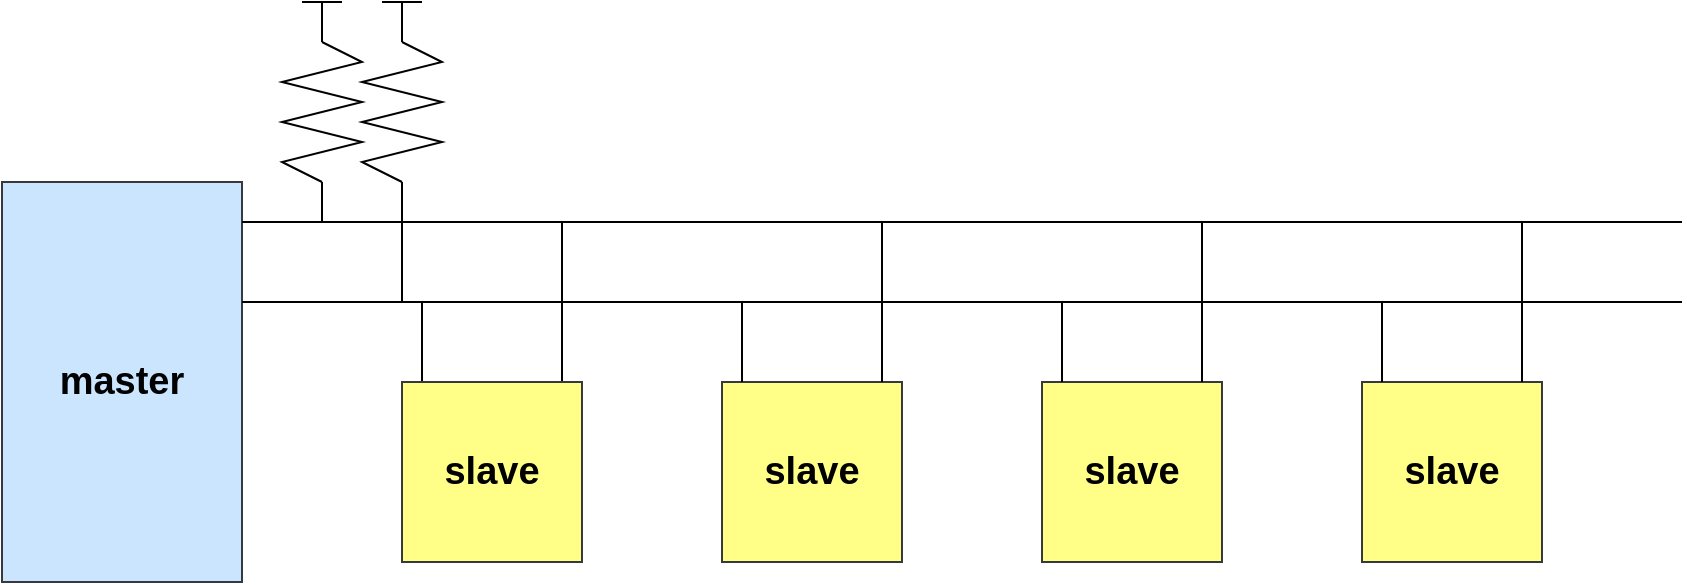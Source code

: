 <mxfile version="26.2.15">
  <diagram name="페이지-1" id="JpDxuPcupZUE0C_uZybA">
    <mxGraphModel dx="1090" dy="825" grid="1" gridSize="10" guides="1" tooltips="1" connect="1" arrows="1" fold="1" page="1" pageScale="1" pageWidth="1169" pageHeight="827" math="0" shadow="0">
      <root>
        <mxCell id="0" />
        <mxCell id="1" parent="0" />
        <mxCell id="MuzUKZ14kpq1M0nQAfaq-3" value="master" style="rounded=0;whiteSpace=wrap;html=1;fontSize=19;fontStyle=1;points=[[0,0,0,0,0],[0,0.25,0,0,0],[0,0.5,0,0,0],[0,0.75,0,0,0],[0,1,0,0,0],[0.25,0,0,0,0],[0.25,1,0,0,0],[0.5,0,0,0,0],[0.5,1,0,0,0],[0.75,0,0,0,0],[0.75,1,0,0,0],[1,0,0,0,0],[1,0.1,0,0,0],[1,0.3,0,0,0],[1,0.75,0,0,0],[1,1,0,0,0]];fillColor=#cce5ff;strokeColor=#36393d;" parent="1" vertex="1">
          <mxGeometry x="80" y="240" width="120" height="200" as="geometry" />
        </mxCell>
        <mxCell id="MuzUKZ14kpq1M0nQAfaq-6" value="slave" style="rounded=0;whiteSpace=wrap;html=1;fontSize=19;fontStyle=1;fillColor=#ffff88;strokeColor=#36393d;" parent="1" vertex="1">
          <mxGeometry x="440" y="340" width="90" height="90" as="geometry" />
        </mxCell>
        <mxCell id="MuzUKZ14kpq1M0nQAfaq-9" value="" style="endArrow=none;html=1;rounded=0;exitX=1;exitY=0.1;exitDx=0;exitDy=0;exitPerimeter=0;" parent="1" source="MuzUKZ14kpq1M0nQAfaq-3" edge="1">
          <mxGeometry width="50" height="50" relative="1" as="geometry">
            <mxPoint x="270" y="260" as="sourcePoint" />
            <mxPoint x="920" y="260" as="targetPoint" />
          </mxGeometry>
        </mxCell>
        <mxCell id="MuzUKZ14kpq1M0nQAfaq-10" value="" style="endArrow=none;html=1;rounded=0;exitX=1;exitY=0.3;exitDx=0;exitDy=0;exitPerimeter=0;" parent="1" source="MuzUKZ14kpq1M0nQAfaq-3" edge="1">
          <mxGeometry width="50" height="50" relative="1" as="geometry">
            <mxPoint x="210" y="270" as="sourcePoint" />
            <mxPoint x="920" y="300" as="targetPoint" />
          </mxGeometry>
        </mxCell>
        <mxCell id="MuzUKZ14kpq1M0nQAfaq-13" value="" style="endArrow=none;html=1;rounded=0;" parent="1" edge="1">
          <mxGeometry width="50" height="50" relative="1" as="geometry">
            <mxPoint x="240" y="260" as="sourcePoint" />
            <mxPoint x="240" y="240" as="targetPoint" />
          </mxGeometry>
        </mxCell>
        <mxCell id="MuzUKZ14kpq1M0nQAfaq-14" value="" style="endArrow=none;html=1;rounded=0;" parent="1" edge="1">
          <mxGeometry width="50" height="50" relative="1" as="geometry">
            <mxPoint x="280" y="300" as="sourcePoint" />
            <mxPoint x="280" y="240" as="targetPoint" />
          </mxGeometry>
        </mxCell>
        <mxCell id="MuzUKZ14kpq1M0nQAfaq-16" value="" style="edgeStyle=none;orthogonalLoop=1;jettySize=auto;html=1;rounded=0;endArrow=none;startFill=0;" parent="1" edge="1">
          <mxGeometry width="80" relative="1" as="geometry">
            <mxPoint x="240" y="170" as="sourcePoint" />
            <mxPoint x="240" y="240" as="targetPoint" />
            <Array as="points">
              <mxPoint x="260" y="180" />
              <mxPoint x="220" y="190" />
              <mxPoint x="260" y="200" />
              <mxPoint x="220" y="210" />
              <mxPoint x="260" y="220" />
              <mxPoint x="220" y="230" />
            </Array>
          </mxGeometry>
        </mxCell>
        <mxCell id="MuzUKZ14kpq1M0nQAfaq-17" value="" style="edgeStyle=none;orthogonalLoop=1;jettySize=auto;html=1;rounded=0;endArrow=none;startFill=0;" parent="1" edge="1">
          <mxGeometry width="80" relative="1" as="geometry">
            <mxPoint x="280" y="170" as="sourcePoint" />
            <mxPoint x="280" y="240" as="targetPoint" />
            <Array as="points">
              <mxPoint x="300" y="180" />
              <mxPoint x="260" y="190" />
              <mxPoint x="300" y="200" />
              <mxPoint x="260" y="210" />
              <mxPoint x="300" y="220" />
              <mxPoint x="260" y="230" />
            </Array>
          </mxGeometry>
        </mxCell>
        <mxCell id="MuzUKZ14kpq1M0nQAfaq-18" value="" style="endArrow=none;html=1;rounded=0;" parent="1" edge="1">
          <mxGeometry width="50" height="50" relative="1" as="geometry">
            <mxPoint x="240" y="170" as="sourcePoint" />
            <mxPoint x="240" y="150" as="targetPoint" />
          </mxGeometry>
        </mxCell>
        <mxCell id="MuzUKZ14kpq1M0nQAfaq-20" value="" style="endArrow=none;html=1;rounded=0;" parent="1" edge="1">
          <mxGeometry width="50" height="50" relative="1" as="geometry">
            <mxPoint x="280" y="170" as="sourcePoint" />
            <mxPoint x="280" y="150" as="targetPoint" />
          </mxGeometry>
        </mxCell>
        <mxCell id="MuzUKZ14kpq1M0nQAfaq-21" value="" style="endArrow=none;html=1;rounded=0;" parent="1" edge="1">
          <mxGeometry width="50" height="50" relative="1" as="geometry">
            <mxPoint x="230" y="150" as="sourcePoint" />
            <mxPoint x="250" y="150" as="targetPoint" />
          </mxGeometry>
        </mxCell>
        <mxCell id="MuzUKZ14kpq1M0nQAfaq-22" value="" style="endArrow=none;html=1;rounded=0;" parent="1" edge="1">
          <mxGeometry width="50" height="50" relative="1" as="geometry">
            <mxPoint x="270" y="150" as="sourcePoint" />
            <mxPoint x="290" y="150" as="targetPoint" />
          </mxGeometry>
        </mxCell>
        <mxCell id="MuzUKZ14kpq1M0nQAfaq-23" value="" style="endArrow=none;html=1;rounded=0;" parent="1" edge="1">
          <mxGeometry width="50" height="50" relative="1" as="geometry">
            <mxPoint x="290" y="340" as="sourcePoint" />
            <mxPoint x="290" y="300" as="targetPoint" />
          </mxGeometry>
        </mxCell>
        <mxCell id="MuzUKZ14kpq1M0nQAfaq-24" value="" style="endArrow=none;html=1;rounded=0;" parent="1" edge="1">
          <mxGeometry width="50" height="50" relative="1" as="geometry">
            <mxPoint x="360" y="340" as="sourcePoint" />
            <mxPoint x="360" y="260" as="targetPoint" />
          </mxGeometry>
        </mxCell>
        <mxCell id="MuzUKZ14kpq1M0nQAfaq-25" value="" style="endArrow=none;html=1;rounded=0;" parent="1" edge="1">
          <mxGeometry width="50" height="50" relative="1" as="geometry">
            <mxPoint x="520" y="340" as="sourcePoint" />
            <mxPoint x="520" y="260" as="targetPoint" />
          </mxGeometry>
        </mxCell>
        <mxCell id="MuzUKZ14kpq1M0nQAfaq-26" value="" style="endArrow=none;html=1;rounded=0;" parent="1" edge="1">
          <mxGeometry width="50" height="50" relative="1" as="geometry">
            <mxPoint x="450" y="340" as="sourcePoint" />
            <mxPoint x="450" y="300" as="targetPoint" />
          </mxGeometry>
        </mxCell>
        <mxCell id="MuzUKZ14kpq1M0nQAfaq-27" value="slave" style="rounded=0;whiteSpace=wrap;html=1;fontSize=19;fontStyle=1;fillColor=#ffff88;strokeColor=#36393d;" parent="1" vertex="1">
          <mxGeometry x="280" y="340" width="90" height="90" as="geometry" />
        </mxCell>
        <mxCell id="MuzUKZ14kpq1M0nQAfaq-28" value="slave" style="rounded=0;whiteSpace=wrap;html=1;fontSize=19;fontStyle=1;fillColor=#ffff88;strokeColor=#36393d;" parent="1" vertex="1">
          <mxGeometry x="760" y="340" width="90" height="90" as="geometry" />
        </mxCell>
        <mxCell id="MuzUKZ14kpq1M0nQAfaq-29" value="slave" style="rounded=0;whiteSpace=wrap;html=1;fontSize=19;fontStyle=1;fillColor=#ffff88;strokeColor=#36393d;" parent="1" vertex="1">
          <mxGeometry x="600" y="340" width="90" height="90" as="geometry" />
        </mxCell>
        <mxCell id="MuzUKZ14kpq1M0nQAfaq-30" value="" style="endArrow=none;html=1;rounded=0;" parent="1" edge="1">
          <mxGeometry width="50" height="50" relative="1" as="geometry">
            <mxPoint x="680" y="340" as="sourcePoint" />
            <mxPoint x="680" y="260" as="targetPoint" />
          </mxGeometry>
        </mxCell>
        <mxCell id="MuzUKZ14kpq1M0nQAfaq-31" value="" style="endArrow=none;html=1;rounded=0;" parent="1" edge="1">
          <mxGeometry width="50" height="50" relative="1" as="geometry">
            <mxPoint x="610" y="340" as="sourcePoint" />
            <mxPoint x="610" y="300" as="targetPoint" />
          </mxGeometry>
        </mxCell>
        <mxCell id="MuzUKZ14kpq1M0nQAfaq-32" value="" style="endArrow=none;html=1;rounded=0;" parent="1" edge="1">
          <mxGeometry width="50" height="50" relative="1" as="geometry">
            <mxPoint x="840" y="340" as="sourcePoint" />
            <mxPoint x="840" y="260" as="targetPoint" />
          </mxGeometry>
        </mxCell>
        <mxCell id="MuzUKZ14kpq1M0nQAfaq-33" value="" style="endArrow=none;html=1;rounded=0;" parent="1" edge="1">
          <mxGeometry width="50" height="50" relative="1" as="geometry">
            <mxPoint x="770" y="340" as="sourcePoint" />
            <mxPoint x="770" y="300" as="targetPoint" />
          </mxGeometry>
        </mxCell>
      </root>
    </mxGraphModel>
  </diagram>
</mxfile>
